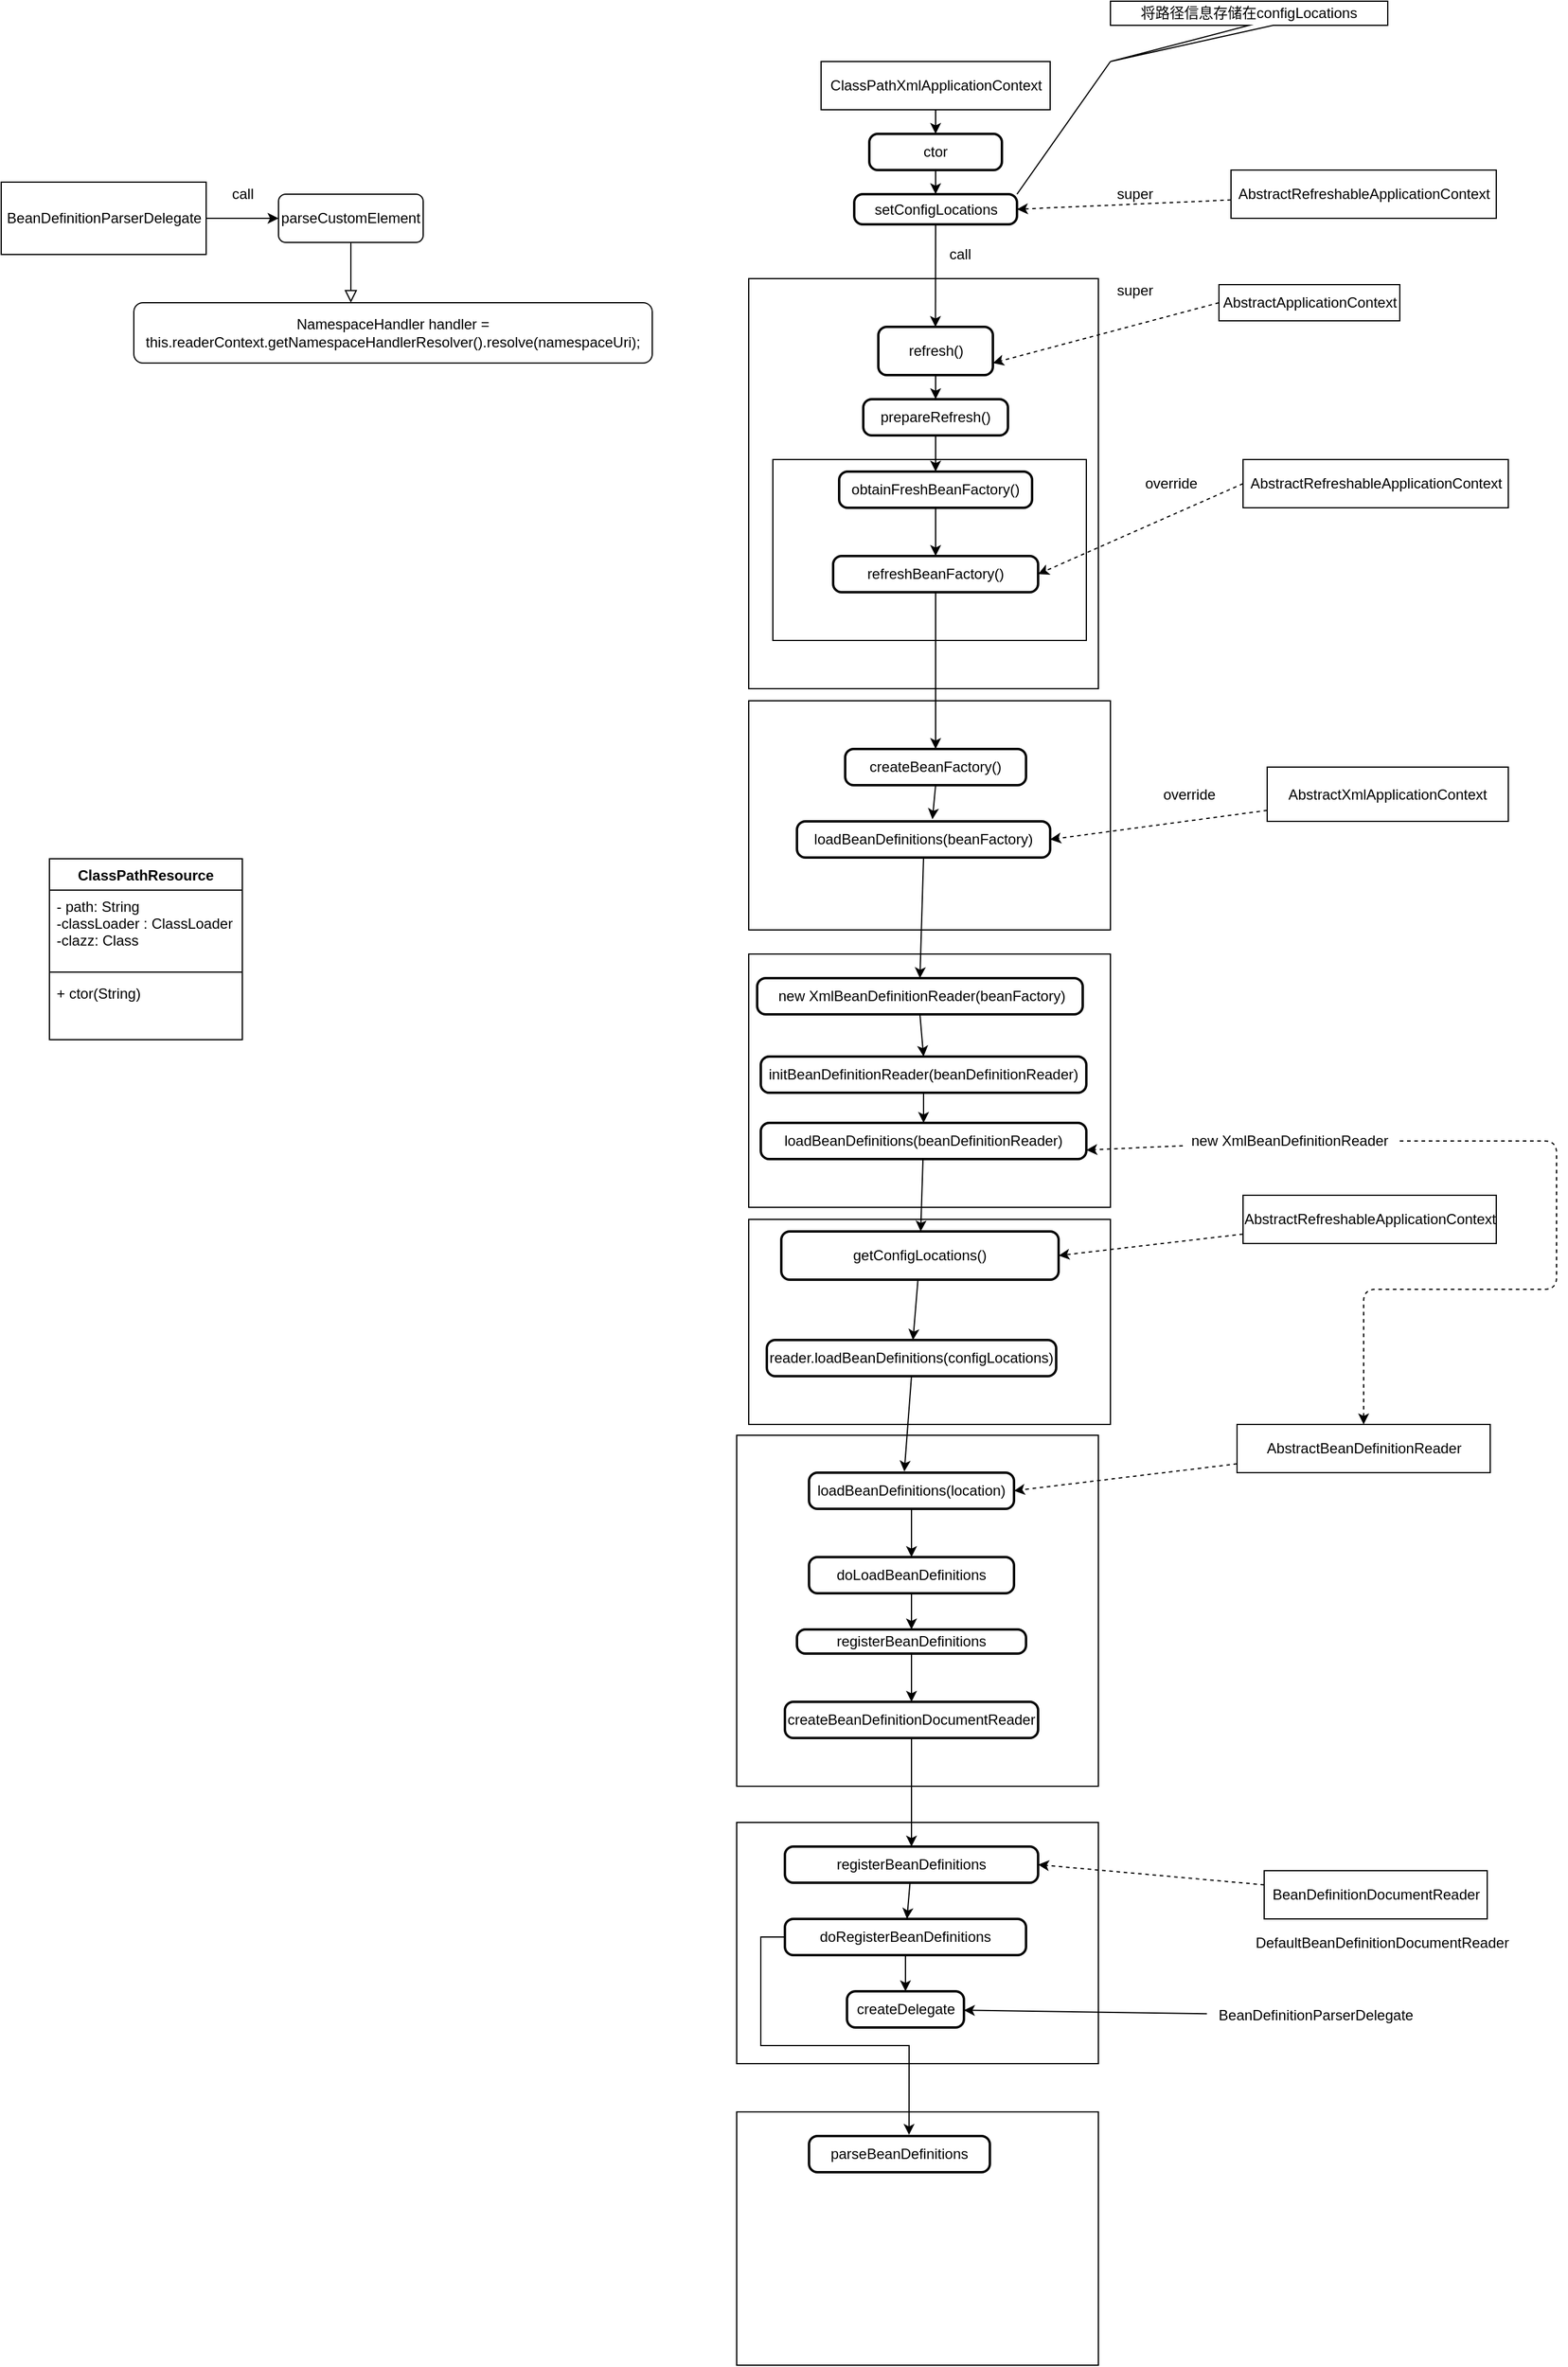 <mxfile version="13.9.2" type="github">
  <diagram id="C5RBs43oDa-KdzZeNtuy" name="Page-1">
    <mxGraphModel dx="1679" dy="1573" grid="1" gridSize="10" guides="1" tooltips="1" connect="1" arrows="1" fold="1" page="1" pageScale="1" pageWidth="827" pageHeight="1169" math="0" shadow="0">
      <root>
        <mxCell id="WIyWlLk6GJQsqaUBKTNV-0" />
        <mxCell id="WIyWlLk6GJQsqaUBKTNV-1" parent="WIyWlLk6GJQsqaUBKTNV-0" />
        <mxCell id="WIyWlLk6GJQsqaUBKTNV-2" value="" style="rounded=0;html=1;jettySize=auto;orthogonalLoop=1;fontSize=11;endArrow=block;endFill=0;endSize=8;strokeWidth=1;shadow=0;labelBackgroundColor=none;edgeStyle=orthogonalEdgeStyle;" parent="WIyWlLk6GJQsqaUBKTNV-1" source="WIyWlLk6GJQsqaUBKTNV-3" edge="1">
          <mxGeometry relative="1" as="geometry">
            <mxPoint x="220" y="170" as="targetPoint" />
          </mxGeometry>
        </mxCell>
        <mxCell id="WIyWlLk6GJQsqaUBKTNV-3" value="parseCustomElement" style="rounded=1;whiteSpace=wrap;html=1;fontSize=12;glass=0;strokeWidth=1;shadow=0;" parent="WIyWlLk6GJQsqaUBKTNV-1" vertex="1">
          <mxGeometry x="160" y="80" width="120" height="40" as="geometry" />
        </mxCell>
        <mxCell id="WIyWlLk6GJQsqaUBKTNV-11" value="NamespaceHandler handler = this.readerContext.getNamespaceHandlerResolver().resolve(namespaceUri);" style="rounded=1;whiteSpace=wrap;html=1;fontSize=12;glass=0;strokeWidth=1;shadow=0;" parent="WIyWlLk6GJQsqaUBKTNV-1" vertex="1">
          <mxGeometry x="40" y="170" width="430" height="50" as="geometry" />
        </mxCell>
        <mxCell id="rMQCLUZE4Jsm2vmZJEsD-1" style="edgeStyle=orthogonalEdgeStyle;rounded=0;orthogonalLoop=1;jettySize=auto;html=1;exitX=1;exitY=0.5;exitDx=0;exitDy=0;entryX=0;entryY=0.5;entryDx=0;entryDy=0;" edge="1" parent="WIyWlLk6GJQsqaUBKTNV-1" source="rMQCLUZE4Jsm2vmZJEsD-0" target="WIyWlLk6GJQsqaUBKTNV-3">
          <mxGeometry relative="1" as="geometry" />
        </mxCell>
        <mxCell id="rMQCLUZE4Jsm2vmZJEsD-0" value="BeanDefinitionParserDelegate" style="html=1;" vertex="1" parent="WIyWlLk6GJQsqaUBKTNV-1">
          <mxGeometry x="-70" y="70" width="170" height="60" as="geometry" />
        </mxCell>
        <mxCell id="rMQCLUZE4Jsm2vmZJEsD-2" value="call" style="text;html=1;resizable=0;autosize=1;align=center;verticalAlign=middle;points=[];fillColor=none;strokeColor=none;rounded=0;" vertex="1" parent="WIyWlLk6GJQsqaUBKTNV-1">
          <mxGeometry x="115" y="70" width="30" height="20" as="geometry" />
        </mxCell>
        <mxCell id="rMQCLUZE4Jsm2vmZJEsD-18" style="edgeStyle=orthogonalEdgeStyle;rounded=0;orthogonalLoop=1;jettySize=auto;html=1;exitX=0.5;exitY=1;exitDx=0;exitDy=0;entryX=0.5;entryY=0;entryDx=0;entryDy=0;" edge="1" parent="WIyWlLk6GJQsqaUBKTNV-1" source="rMQCLUZE4Jsm2vmZJEsD-4" target="rMQCLUZE4Jsm2vmZJEsD-17">
          <mxGeometry relative="1" as="geometry" />
        </mxCell>
        <mxCell id="rMQCLUZE4Jsm2vmZJEsD-4" value="ClassPathXmlApplicationContext" style="html=1;" vertex="1" parent="WIyWlLk6GJQsqaUBKTNV-1">
          <mxGeometry x="610" y="-30" width="190" height="40" as="geometry" />
        </mxCell>
        <mxCell id="rMQCLUZE4Jsm2vmZJEsD-14" style="edgeStyle=orthogonalEdgeStyle;rounded=0;orthogonalLoop=1;jettySize=auto;html=1;exitX=0.5;exitY=1;exitDx=0;exitDy=0;entryX=0.5;entryY=0;entryDx=0;entryDy=0;" edge="1" parent="WIyWlLk6GJQsqaUBKTNV-1" source="rMQCLUZE4Jsm2vmZJEsD-5" target="rMQCLUZE4Jsm2vmZJEsD-9">
          <mxGeometry relative="1" as="geometry" />
        </mxCell>
        <mxCell id="rMQCLUZE4Jsm2vmZJEsD-5" value="refresh()" style="rounded=1;whiteSpace=wrap;html=1;absoluteArcSize=1;arcSize=14;strokeWidth=2;" vertex="1" parent="WIyWlLk6GJQsqaUBKTNV-1">
          <mxGeometry x="657.5" y="190" width="95" height="40" as="geometry" />
        </mxCell>
        <mxCell id="rMQCLUZE4Jsm2vmZJEsD-7" value="call" style="text;html=1;resizable=0;autosize=1;align=center;verticalAlign=middle;points=[];fillColor=none;strokeColor=none;rounded=0;" vertex="1" parent="WIyWlLk6GJQsqaUBKTNV-1">
          <mxGeometry x="710" y="120" width="30" height="20" as="geometry" />
        </mxCell>
        <mxCell id="rMQCLUZE4Jsm2vmZJEsD-8" value="" style="rounded=0;whiteSpace=wrap;html=1;fillColor=none;" vertex="1" parent="WIyWlLk6GJQsqaUBKTNV-1">
          <mxGeometry x="550" y="150" width="290" height="340" as="geometry" />
        </mxCell>
        <mxCell id="rMQCLUZE4Jsm2vmZJEsD-16" style="edgeStyle=orthogonalEdgeStyle;rounded=0;orthogonalLoop=1;jettySize=auto;html=1;exitX=0.5;exitY=1;exitDx=0;exitDy=0;entryX=0.5;entryY=0;entryDx=0;entryDy=0;" edge="1" parent="WIyWlLk6GJQsqaUBKTNV-1" source="rMQCLUZE4Jsm2vmZJEsD-9" target="rMQCLUZE4Jsm2vmZJEsD-15">
          <mxGeometry relative="1" as="geometry" />
        </mxCell>
        <mxCell id="rMQCLUZE4Jsm2vmZJEsD-9" value="prepareRefresh()" style="rounded=1;whiteSpace=wrap;html=1;absoluteArcSize=1;arcSize=14;strokeWidth=2;" vertex="1" parent="WIyWlLk6GJQsqaUBKTNV-1">
          <mxGeometry x="645" y="250" width="120" height="30" as="geometry" />
        </mxCell>
        <mxCell id="rMQCLUZE4Jsm2vmZJEsD-24" style="edgeStyle=none;rounded=0;orthogonalLoop=1;jettySize=auto;html=1;exitX=0.5;exitY=1;exitDx=0;exitDy=0;entryX=0.5;entryY=0;entryDx=0;entryDy=0;" edge="1" parent="WIyWlLk6GJQsqaUBKTNV-1" source="rMQCLUZE4Jsm2vmZJEsD-15" target="rMQCLUZE4Jsm2vmZJEsD-23">
          <mxGeometry relative="1" as="geometry" />
        </mxCell>
        <mxCell id="rMQCLUZE4Jsm2vmZJEsD-15" value="obtainFreshBeanFactory()" style="rounded=1;whiteSpace=wrap;html=1;absoluteArcSize=1;arcSize=14;strokeWidth=2;fillColor=none;" vertex="1" parent="WIyWlLk6GJQsqaUBKTNV-1">
          <mxGeometry x="625" y="310" width="160" height="30" as="geometry" />
        </mxCell>
        <mxCell id="rMQCLUZE4Jsm2vmZJEsD-53" style="edgeStyle=none;rounded=0;orthogonalLoop=1;jettySize=auto;html=1;exitX=0.5;exitY=1;exitDx=0;exitDy=0;entryX=0.5;entryY=0;entryDx=0;entryDy=0;" edge="1" parent="WIyWlLk6GJQsqaUBKTNV-1" source="rMQCLUZE4Jsm2vmZJEsD-17" target="rMQCLUZE4Jsm2vmZJEsD-52">
          <mxGeometry relative="1" as="geometry" />
        </mxCell>
        <mxCell id="rMQCLUZE4Jsm2vmZJEsD-17" value="ctor" style="rounded=1;whiteSpace=wrap;html=1;absoluteArcSize=1;arcSize=14;strokeWidth=2;fillColor=none;" vertex="1" parent="WIyWlLk6GJQsqaUBKTNV-1">
          <mxGeometry x="650" y="30" width="110" height="30" as="geometry" />
        </mxCell>
        <mxCell id="rMQCLUZE4Jsm2vmZJEsD-21" style="rounded=0;orthogonalLoop=1;jettySize=auto;html=1;exitX=0;exitY=0.5;exitDx=0;exitDy=0;entryX=1;entryY=0.75;entryDx=0;entryDy=0;dashed=1;" edge="1" parent="WIyWlLk6GJQsqaUBKTNV-1" source="rMQCLUZE4Jsm2vmZJEsD-20" target="rMQCLUZE4Jsm2vmZJEsD-5">
          <mxGeometry relative="1" as="geometry" />
        </mxCell>
        <mxCell id="rMQCLUZE4Jsm2vmZJEsD-20" value="AbstractApplicationContext" style="html=1;fillColor=none;" vertex="1" parent="WIyWlLk6GJQsqaUBKTNV-1">
          <mxGeometry x="940" y="155" width="150" height="30" as="geometry" />
        </mxCell>
        <mxCell id="rMQCLUZE4Jsm2vmZJEsD-22" value="" style="rounded=0;whiteSpace=wrap;html=1;fillColor=none;" vertex="1" parent="WIyWlLk6GJQsqaUBKTNV-1">
          <mxGeometry x="570" y="300" width="260" height="150" as="geometry" />
        </mxCell>
        <mxCell id="rMQCLUZE4Jsm2vmZJEsD-31" style="edgeStyle=none;rounded=0;orthogonalLoop=1;jettySize=auto;html=1;" edge="1" parent="WIyWlLk6GJQsqaUBKTNV-1" source="rMQCLUZE4Jsm2vmZJEsD-23" target="rMQCLUZE4Jsm2vmZJEsD-30">
          <mxGeometry relative="1" as="geometry" />
        </mxCell>
        <mxCell id="rMQCLUZE4Jsm2vmZJEsD-23" value="refreshBeanFactory()" style="rounded=1;whiteSpace=wrap;html=1;absoluteArcSize=1;arcSize=14;strokeWidth=2;fillColor=none;" vertex="1" parent="WIyWlLk6GJQsqaUBKTNV-1">
          <mxGeometry x="620" y="380" width="170" height="30" as="geometry" />
        </mxCell>
        <mxCell id="rMQCLUZE4Jsm2vmZJEsD-25" value="super" style="text;html=1;resizable=0;autosize=1;align=center;verticalAlign=middle;points=[];fillColor=none;strokeColor=none;rounded=0;" vertex="1" parent="WIyWlLk6GJQsqaUBKTNV-1">
          <mxGeometry x="845" y="150" width="50" height="20" as="geometry" />
        </mxCell>
        <mxCell id="rMQCLUZE4Jsm2vmZJEsD-27" style="edgeStyle=none;rounded=0;orthogonalLoop=1;jettySize=auto;html=1;exitX=0;exitY=0.5;exitDx=0;exitDy=0;entryX=1;entryY=0.5;entryDx=0;entryDy=0;dashed=1;" edge="1" parent="WIyWlLk6GJQsqaUBKTNV-1" source="rMQCLUZE4Jsm2vmZJEsD-26" target="rMQCLUZE4Jsm2vmZJEsD-23">
          <mxGeometry relative="1" as="geometry" />
        </mxCell>
        <mxCell id="rMQCLUZE4Jsm2vmZJEsD-26" value="AbstractRefreshableApplicationContext" style="html=1;fillColor=none;" vertex="1" parent="WIyWlLk6GJQsqaUBKTNV-1">
          <mxGeometry x="960" y="300" width="220" height="40" as="geometry" />
        </mxCell>
        <mxCell id="rMQCLUZE4Jsm2vmZJEsD-28" value="override" style="text;html=1;resizable=0;autosize=1;align=center;verticalAlign=middle;points=[];fillColor=none;strokeColor=none;rounded=0;" vertex="1" parent="WIyWlLk6GJQsqaUBKTNV-1">
          <mxGeometry x="870" y="310" width="60" height="20" as="geometry" />
        </mxCell>
        <mxCell id="rMQCLUZE4Jsm2vmZJEsD-29" value="" style="rounded=0;whiteSpace=wrap;html=1;fillColor=none;" vertex="1" parent="WIyWlLk6GJQsqaUBKTNV-1">
          <mxGeometry x="550" y="500" width="300" height="190" as="geometry" />
        </mxCell>
        <mxCell id="rMQCLUZE4Jsm2vmZJEsD-33" style="edgeStyle=none;rounded=0;orthogonalLoop=1;jettySize=auto;html=1;exitX=0.5;exitY=1;exitDx=0;exitDy=0;entryX=0.535;entryY=-0.057;entryDx=0;entryDy=0;entryPerimeter=0;" edge="1" parent="WIyWlLk6GJQsqaUBKTNV-1" source="rMQCLUZE4Jsm2vmZJEsD-30" target="rMQCLUZE4Jsm2vmZJEsD-32">
          <mxGeometry relative="1" as="geometry" />
        </mxCell>
        <mxCell id="rMQCLUZE4Jsm2vmZJEsD-30" value="createBeanFactory()" style="rounded=1;whiteSpace=wrap;html=1;absoluteArcSize=1;arcSize=14;strokeWidth=2;fillColor=none;" vertex="1" parent="WIyWlLk6GJQsqaUBKTNV-1">
          <mxGeometry x="630" y="540" width="150" height="30" as="geometry" />
        </mxCell>
        <mxCell id="rMQCLUZE4Jsm2vmZJEsD-43" style="edgeStyle=none;rounded=0;orthogonalLoop=1;jettySize=auto;html=1;exitX=0.5;exitY=1;exitDx=0;exitDy=0;entryX=0.5;entryY=0;entryDx=0;entryDy=0;" edge="1" parent="WIyWlLk6GJQsqaUBKTNV-1" source="rMQCLUZE4Jsm2vmZJEsD-32" target="rMQCLUZE4Jsm2vmZJEsD-41">
          <mxGeometry relative="1" as="geometry" />
        </mxCell>
        <mxCell id="rMQCLUZE4Jsm2vmZJEsD-32" value="loadBeanDefinitions(beanFactory)" style="rounded=1;whiteSpace=wrap;html=1;absoluteArcSize=1;arcSize=14;strokeWidth=2;fillColor=none;" vertex="1" parent="WIyWlLk6GJQsqaUBKTNV-1">
          <mxGeometry x="590" y="600" width="210" height="30" as="geometry" />
        </mxCell>
        <mxCell id="rMQCLUZE4Jsm2vmZJEsD-35" style="edgeStyle=none;rounded=0;orthogonalLoop=1;jettySize=auto;html=1;entryX=1;entryY=0.5;entryDx=0;entryDy=0;dashed=1;" edge="1" parent="WIyWlLk6GJQsqaUBKTNV-1" source="rMQCLUZE4Jsm2vmZJEsD-34" target="rMQCLUZE4Jsm2vmZJEsD-32">
          <mxGeometry relative="1" as="geometry" />
        </mxCell>
        <mxCell id="rMQCLUZE4Jsm2vmZJEsD-34" value="AbstractXmlApplicationContext" style="rounded=0;whiteSpace=wrap;html=1;fillColor=none;" vertex="1" parent="WIyWlLk6GJQsqaUBKTNV-1">
          <mxGeometry x="980" y="555" width="200" height="45" as="geometry" />
        </mxCell>
        <mxCell id="rMQCLUZE4Jsm2vmZJEsD-36" value="override" style="text;html=1;resizable=0;autosize=1;align=center;verticalAlign=middle;points=[];fillColor=none;strokeColor=none;rounded=0;" vertex="1" parent="WIyWlLk6GJQsqaUBKTNV-1">
          <mxGeometry x="885" y="567.5" width="60" height="20" as="geometry" />
        </mxCell>
        <mxCell id="rMQCLUZE4Jsm2vmZJEsD-37" value="ClassPathResource" style="swimlane;fontStyle=1;align=center;verticalAlign=top;childLayout=stackLayout;horizontal=1;startSize=26;horizontalStack=0;resizeParent=1;resizeParentMax=0;resizeLast=0;collapsible=1;marginBottom=0;fillColor=none;" vertex="1" parent="WIyWlLk6GJQsqaUBKTNV-1">
          <mxGeometry x="-30" y="631" width="160" height="150" as="geometry" />
        </mxCell>
        <mxCell id="rMQCLUZE4Jsm2vmZJEsD-38" value="- path: String&#xa;-classLoader : ClassLoader&#xa;-clazz: Class" style="text;strokeColor=none;fillColor=none;align=left;verticalAlign=top;spacingLeft=4;spacingRight=4;overflow=hidden;rotatable=0;points=[[0,0.5],[1,0.5]];portConstraint=eastwest;" vertex="1" parent="rMQCLUZE4Jsm2vmZJEsD-37">
          <mxGeometry y="26" width="160" height="64" as="geometry" />
        </mxCell>
        <mxCell id="rMQCLUZE4Jsm2vmZJEsD-39" value="" style="line;strokeWidth=1;fillColor=none;align=left;verticalAlign=middle;spacingTop=-1;spacingLeft=3;spacingRight=3;rotatable=0;labelPosition=right;points=[];portConstraint=eastwest;" vertex="1" parent="rMQCLUZE4Jsm2vmZJEsD-37">
          <mxGeometry y="90" width="160" height="8" as="geometry" />
        </mxCell>
        <mxCell id="rMQCLUZE4Jsm2vmZJEsD-40" value="+ ctor(String)" style="text;strokeColor=none;fillColor=none;align=left;verticalAlign=top;spacingLeft=4;spacingRight=4;overflow=hidden;rotatable=0;points=[[0,0.5],[1,0.5]];portConstraint=eastwest;" vertex="1" parent="rMQCLUZE4Jsm2vmZJEsD-37">
          <mxGeometry y="98" width="160" height="52" as="geometry" />
        </mxCell>
        <mxCell id="rMQCLUZE4Jsm2vmZJEsD-45" style="edgeStyle=none;rounded=0;orthogonalLoop=1;jettySize=auto;html=1;exitX=0.5;exitY=1;exitDx=0;exitDy=0;entryX=0.5;entryY=0;entryDx=0;entryDy=0;" edge="1" parent="WIyWlLk6GJQsqaUBKTNV-1" source="rMQCLUZE4Jsm2vmZJEsD-41" target="rMQCLUZE4Jsm2vmZJEsD-44">
          <mxGeometry relative="1" as="geometry" />
        </mxCell>
        <mxCell id="rMQCLUZE4Jsm2vmZJEsD-41" value="&amp;nbsp;new XmlBeanDefinitionReader(beanFactory)" style="rounded=1;whiteSpace=wrap;html=1;absoluteArcSize=1;arcSize=14;strokeWidth=2;fillColor=none;" vertex="1" parent="WIyWlLk6GJQsqaUBKTNV-1">
          <mxGeometry x="557" y="730" width="270" height="30" as="geometry" />
        </mxCell>
        <mxCell id="rMQCLUZE4Jsm2vmZJEsD-42" value="" style="rounded=0;whiteSpace=wrap;html=1;fillColor=none;" vertex="1" parent="WIyWlLk6GJQsqaUBKTNV-1">
          <mxGeometry x="550" y="710" width="300" height="210" as="geometry" />
        </mxCell>
        <mxCell id="rMQCLUZE4Jsm2vmZJEsD-47" style="edgeStyle=none;rounded=0;orthogonalLoop=1;jettySize=auto;html=1;exitX=0.5;exitY=1;exitDx=0;exitDy=0;entryX=0.5;entryY=0;entryDx=0;entryDy=0;" edge="1" parent="WIyWlLk6GJQsqaUBKTNV-1" source="rMQCLUZE4Jsm2vmZJEsD-44" target="rMQCLUZE4Jsm2vmZJEsD-46">
          <mxGeometry relative="1" as="geometry" />
        </mxCell>
        <mxCell id="rMQCLUZE4Jsm2vmZJEsD-44" value="initBeanDefinitionReader(beanDefinitionReader)" style="rounded=1;whiteSpace=wrap;html=1;absoluteArcSize=1;arcSize=14;strokeWidth=2;fillColor=none;" vertex="1" parent="WIyWlLk6GJQsqaUBKTNV-1">
          <mxGeometry x="560" y="795" width="270" height="30" as="geometry" />
        </mxCell>
        <mxCell id="rMQCLUZE4Jsm2vmZJEsD-49" style="edgeStyle=none;rounded=0;orthogonalLoop=1;jettySize=auto;html=1;" edge="1" parent="WIyWlLk6GJQsqaUBKTNV-1" source="rMQCLUZE4Jsm2vmZJEsD-46" target="rMQCLUZE4Jsm2vmZJEsD-48">
          <mxGeometry relative="1" as="geometry" />
        </mxCell>
        <mxCell id="rMQCLUZE4Jsm2vmZJEsD-46" value="loadBeanDefinitions(beanDefinitionReader)" style="rounded=1;whiteSpace=wrap;html=1;absoluteArcSize=1;arcSize=14;strokeWidth=2;fillColor=none;" vertex="1" parent="WIyWlLk6GJQsqaUBKTNV-1">
          <mxGeometry x="560" y="850" width="270" height="30" as="geometry" />
        </mxCell>
        <mxCell id="rMQCLUZE4Jsm2vmZJEsD-64" style="edgeStyle=none;curved=1;orthogonalLoop=1;jettySize=auto;html=1;endArrow=classic;endFill=1;" edge="1" parent="WIyWlLk6GJQsqaUBKTNV-1" source="rMQCLUZE4Jsm2vmZJEsD-48" target="rMQCLUZE4Jsm2vmZJEsD-62">
          <mxGeometry relative="1" as="geometry" />
        </mxCell>
        <mxCell id="rMQCLUZE4Jsm2vmZJEsD-48" value="getConfigLocations()" style="rounded=1;whiteSpace=wrap;html=1;absoluteArcSize=1;arcSize=14;strokeWidth=2;fillColor=none;" vertex="1" parent="WIyWlLk6GJQsqaUBKTNV-1">
          <mxGeometry x="577" y="940" width="230" height="40" as="geometry" />
        </mxCell>
        <mxCell id="rMQCLUZE4Jsm2vmZJEsD-51" style="edgeStyle=none;rounded=0;orthogonalLoop=1;jettySize=auto;html=1;entryX=1;entryY=0.5;entryDx=0;entryDy=0;dashed=1;" edge="1" parent="WIyWlLk6GJQsqaUBKTNV-1" source="rMQCLUZE4Jsm2vmZJEsD-50" target="rMQCLUZE4Jsm2vmZJEsD-48">
          <mxGeometry relative="1" as="geometry" />
        </mxCell>
        <mxCell id="rMQCLUZE4Jsm2vmZJEsD-50" value="AbstractRefreshableApplicationContext" style="html=1;fillColor=none;" vertex="1" parent="WIyWlLk6GJQsqaUBKTNV-1">
          <mxGeometry x="960" y="910" width="210" height="40" as="geometry" />
        </mxCell>
        <mxCell id="rMQCLUZE4Jsm2vmZJEsD-54" style="edgeStyle=none;rounded=0;orthogonalLoop=1;jettySize=auto;html=1;exitX=0.5;exitY=1;exitDx=0;exitDy=0;entryX=0.534;entryY=0.118;entryDx=0;entryDy=0;entryPerimeter=0;" edge="1" parent="WIyWlLk6GJQsqaUBKTNV-1" source="rMQCLUZE4Jsm2vmZJEsD-52" target="rMQCLUZE4Jsm2vmZJEsD-8">
          <mxGeometry relative="1" as="geometry" />
        </mxCell>
        <mxCell id="rMQCLUZE4Jsm2vmZJEsD-52" value="setConfigLocations" style="rounded=1;whiteSpace=wrap;html=1;absoluteArcSize=1;arcSize=14;strokeWidth=2;fillColor=none;" vertex="1" parent="WIyWlLk6GJQsqaUBKTNV-1">
          <mxGeometry x="637.5" y="80" width="135" height="25" as="geometry" />
        </mxCell>
        <mxCell id="rMQCLUZE4Jsm2vmZJEsD-56" style="edgeStyle=none;rounded=0;orthogonalLoop=1;jettySize=auto;html=1;entryX=1;entryY=0.5;entryDx=0;entryDy=0;dashed=1;" edge="1" parent="WIyWlLk6GJQsqaUBKTNV-1" source="rMQCLUZE4Jsm2vmZJEsD-55" target="rMQCLUZE4Jsm2vmZJEsD-52">
          <mxGeometry relative="1" as="geometry" />
        </mxCell>
        <mxCell id="rMQCLUZE4Jsm2vmZJEsD-55" value="AbstractRefreshableApplicationContext" style="html=1;fillColor=none;" vertex="1" parent="WIyWlLk6GJQsqaUBKTNV-1">
          <mxGeometry x="950" y="60" width="220" height="40" as="geometry" />
        </mxCell>
        <mxCell id="rMQCLUZE4Jsm2vmZJEsD-57" value="super" style="text;html=1;resizable=0;autosize=1;align=center;verticalAlign=middle;points=[];fillColor=none;strokeColor=none;rounded=0;" vertex="1" parent="WIyWlLk6GJQsqaUBKTNV-1">
          <mxGeometry x="845" y="70" width="50" height="20" as="geometry" />
        </mxCell>
        <mxCell id="rMQCLUZE4Jsm2vmZJEsD-60" style="edgeStyle=none;rounded=0;orthogonalLoop=1;jettySize=auto;html=1;exitX=0;exitY=0;exitDx=0;exitDy=50;exitPerimeter=0;dashed=1;strokeColor=none;" edge="1" parent="WIyWlLk6GJQsqaUBKTNV-1" source="rMQCLUZE4Jsm2vmZJEsD-59">
          <mxGeometry relative="1" as="geometry">
            <mxPoint x="780" y="90" as="targetPoint" />
          </mxGeometry>
        </mxCell>
        <mxCell id="rMQCLUZE4Jsm2vmZJEsD-61" style="edgeStyle=none;orthogonalLoop=1;jettySize=auto;html=1;entryX=1;entryY=0;entryDx=0;entryDy=0;exitX=0;exitY=0;exitDx=0;exitDy=50;exitPerimeter=0;curved=1;endArrow=none;endFill=0;" edge="1" parent="WIyWlLk6GJQsqaUBKTNV-1" source="rMQCLUZE4Jsm2vmZJEsD-59" target="rMQCLUZE4Jsm2vmZJEsD-52">
          <mxGeometry relative="1" as="geometry" />
        </mxCell>
        <mxCell id="rMQCLUZE4Jsm2vmZJEsD-59" value="将路径信息存储在configLocations" style="shape=callout;whiteSpace=wrap;html=1;perimeter=calloutPerimeter;fillColor=none;position2=0;" vertex="1" parent="WIyWlLk6GJQsqaUBKTNV-1">
          <mxGeometry x="850" y="-80" width="230" height="50" as="geometry" />
        </mxCell>
        <mxCell id="rMQCLUZE4Jsm2vmZJEsD-68" style="edgeStyle=none;curved=1;orthogonalLoop=1;jettySize=auto;html=1;exitX=0.5;exitY=1;exitDx=0;exitDy=0;entryX=0.465;entryY=-0.033;entryDx=0;entryDy=0;entryPerimeter=0;endArrow=classic;endFill=1;" edge="1" parent="WIyWlLk6GJQsqaUBKTNV-1" source="rMQCLUZE4Jsm2vmZJEsD-62" target="rMQCLUZE4Jsm2vmZJEsD-67">
          <mxGeometry relative="1" as="geometry" />
        </mxCell>
        <mxCell id="rMQCLUZE4Jsm2vmZJEsD-62" value="reader.loadBeanDefinitions(configLocations)" style="rounded=1;whiteSpace=wrap;html=1;absoluteArcSize=1;arcSize=14;strokeWidth=2;fillColor=none;" vertex="1" parent="WIyWlLk6GJQsqaUBKTNV-1">
          <mxGeometry x="565" y="1030" width="240" height="30" as="geometry" />
        </mxCell>
        <mxCell id="rMQCLUZE4Jsm2vmZJEsD-66" value="" style="rounded=0;whiteSpace=wrap;html=1;strokeColor=#000000;fillColor=none;" vertex="1" parent="WIyWlLk6GJQsqaUBKTNV-1">
          <mxGeometry x="540" y="1109" width="300" height="291" as="geometry" />
        </mxCell>
        <mxCell id="rMQCLUZE4Jsm2vmZJEsD-76" style="edgeStyle=orthogonalEdgeStyle;orthogonalLoop=1;jettySize=auto;html=1;entryX=0.5;entryY=0;entryDx=0;entryDy=0;endArrow=classic;endFill=1;" edge="1" parent="WIyWlLk6GJQsqaUBKTNV-1" source="rMQCLUZE4Jsm2vmZJEsD-67" target="rMQCLUZE4Jsm2vmZJEsD-75">
          <mxGeometry relative="1" as="geometry" />
        </mxCell>
        <mxCell id="rMQCLUZE4Jsm2vmZJEsD-67" value="loadBeanDefinitions(location)" style="rounded=1;whiteSpace=wrap;html=1;absoluteArcSize=1;arcSize=14;strokeWidth=2;fillColor=none;" vertex="1" parent="WIyWlLk6GJQsqaUBKTNV-1">
          <mxGeometry x="600" y="1140" width="170" height="30" as="geometry" />
        </mxCell>
        <mxCell id="rMQCLUZE4Jsm2vmZJEsD-69" value="" style="rounded=0;whiteSpace=wrap;html=1;strokeColor=#000000;fillColor=none;" vertex="1" parent="WIyWlLk6GJQsqaUBKTNV-1">
          <mxGeometry x="550" y="930" width="300" height="170" as="geometry" />
        </mxCell>
        <mxCell id="rMQCLUZE4Jsm2vmZJEsD-71" style="edgeStyle=none;curved=1;orthogonalLoop=1;jettySize=auto;html=1;entryX=1;entryY=0.5;entryDx=0;entryDy=0;endArrow=classic;endFill=1;dashed=1;" edge="1" parent="WIyWlLk6GJQsqaUBKTNV-1" source="rMQCLUZE4Jsm2vmZJEsD-70" target="rMQCLUZE4Jsm2vmZJEsD-67">
          <mxGeometry relative="1" as="geometry" />
        </mxCell>
        <mxCell id="rMQCLUZE4Jsm2vmZJEsD-70" value="AbstractBeanDefinitionReader" style="html=1;fillColor=none;" vertex="1" parent="WIyWlLk6GJQsqaUBKTNV-1">
          <mxGeometry x="955" y="1100" width="210" height="40" as="geometry" />
        </mxCell>
        <mxCell id="rMQCLUZE4Jsm2vmZJEsD-73" style="edgeStyle=none;curved=1;orthogonalLoop=1;jettySize=auto;html=1;entryX=1;entryY=0.75;entryDx=0;entryDy=0;dashed=1;endArrow=classic;endFill=1;" edge="1" parent="WIyWlLk6GJQsqaUBKTNV-1" source="rMQCLUZE4Jsm2vmZJEsD-72" target="rMQCLUZE4Jsm2vmZJEsD-46">
          <mxGeometry relative="1" as="geometry" />
        </mxCell>
        <mxCell id="rMQCLUZE4Jsm2vmZJEsD-74" style="edgeStyle=orthogonalEdgeStyle;orthogonalLoop=1;jettySize=auto;html=1;entryX=0.5;entryY=0;entryDx=0;entryDy=0;dashed=1;endArrow=classic;endFill=1;" edge="1" parent="WIyWlLk6GJQsqaUBKTNV-1" source="rMQCLUZE4Jsm2vmZJEsD-72" target="rMQCLUZE4Jsm2vmZJEsD-70">
          <mxGeometry relative="1" as="geometry">
            <Array as="points">
              <mxPoint x="1220" y="865" />
              <mxPoint x="1220" y="988" />
              <mxPoint x="1060" y="988" />
            </Array>
          </mxGeometry>
        </mxCell>
        <mxCell id="rMQCLUZE4Jsm2vmZJEsD-72" value="new XmlBeanDefinitionReader&amp;nbsp;" style="text;html=1;resizable=0;autosize=1;align=center;verticalAlign=middle;points=[];fillColor=none;strokeColor=none;rounded=0;" vertex="1" parent="WIyWlLk6GJQsqaUBKTNV-1">
          <mxGeometry x="910" y="855" width="180" height="20" as="geometry" />
        </mxCell>
        <mxCell id="rMQCLUZE4Jsm2vmZJEsD-80" style="edgeStyle=orthogonalEdgeStyle;rounded=0;orthogonalLoop=1;jettySize=auto;html=1;entryX=0.5;entryY=0;entryDx=0;entryDy=0;" edge="1" parent="WIyWlLk6GJQsqaUBKTNV-1" source="rMQCLUZE4Jsm2vmZJEsD-75" target="rMQCLUZE4Jsm2vmZJEsD-78">
          <mxGeometry relative="1" as="geometry" />
        </mxCell>
        <mxCell id="rMQCLUZE4Jsm2vmZJEsD-75" value="doLoadBeanDefinitions" style="rounded=1;whiteSpace=wrap;html=1;absoluteArcSize=1;arcSize=14;strokeWidth=2;fillColor=none;" vertex="1" parent="WIyWlLk6GJQsqaUBKTNV-1">
          <mxGeometry x="600" y="1210" width="170" height="30" as="geometry" />
        </mxCell>
        <mxCell id="rMQCLUZE4Jsm2vmZJEsD-82" value="" style="edgeStyle=orthogonalEdgeStyle;rounded=0;orthogonalLoop=1;jettySize=auto;html=1;" edge="1" parent="WIyWlLk6GJQsqaUBKTNV-1" source="rMQCLUZE4Jsm2vmZJEsD-78" target="rMQCLUZE4Jsm2vmZJEsD-81">
          <mxGeometry relative="1" as="geometry" />
        </mxCell>
        <mxCell id="rMQCLUZE4Jsm2vmZJEsD-78" value="registerBeanDefinitions" style="rounded=1;whiteSpace=wrap;html=1;absoluteArcSize=1;arcSize=14;strokeWidth=2;" vertex="1" parent="WIyWlLk6GJQsqaUBKTNV-1">
          <mxGeometry x="590" y="1270" width="190" height="20" as="geometry" />
        </mxCell>
        <mxCell id="rMQCLUZE4Jsm2vmZJEsD-87" style="edgeStyle=orthogonalEdgeStyle;rounded=0;orthogonalLoop=1;jettySize=auto;html=1;entryX=0.5;entryY=0;entryDx=0;entryDy=0;" edge="1" parent="WIyWlLk6GJQsqaUBKTNV-1" source="rMQCLUZE4Jsm2vmZJEsD-81" target="rMQCLUZE4Jsm2vmZJEsD-86">
          <mxGeometry relative="1" as="geometry" />
        </mxCell>
        <mxCell id="rMQCLUZE4Jsm2vmZJEsD-81" value="createBeanDefinitionDocumentReader" style="rounded=1;whiteSpace=wrap;html=1;absoluteArcSize=1;arcSize=14;strokeWidth=2;" vertex="1" parent="WIyWlLk6GJQsqaUBKTNV-1">
          <mxGeometry x="580" y="1330" width="210" height="30" as="geometry" />
        </mxCell>
        <mxCell id="rMQCLUZE4Jsm2vmZJEsD-88" style="rounded=0;orthogonalLoop=1;jettySize=auto;html=1;entryX=1;entryY=0.5;entryDx=0;entryDy=0;dashed=1;" edge="1" parent="WIyWlLk6GJQsqaUBKTNV-1" source="rMQCLUZE4Jsm2vmZJEsD-83" target="rMQCLUZE4Jsm2vmZJEsD-86">
          <mxGeometry relative="1" as="geometry" />
        </mxCell>
        <mxCell id="rMQCLUZE4Jsm2vmZJEsD-83" value="BeanDefinitionDocumentReader" style="html=1;" vertex="1" parent="WIyWlLk6GJQsqaUBKTNV-1">
          <mxGeometry x="977.5" y="1470" width="185" height="40" as="geometry" />
        </mxCell>
        <mxCell id="rMQCLUZE4Jsm2vmZJEsD-84" value="" style="rounded=0;whiteSpace=wrap;html=1;fillColor=none;" vertex="1" parent="WIyWlLk6GJQsqaUBKTNV-1">
          <mxGeometry x="540" y="1430" width="300" height="200" as="geometry" />
        </mxCell>
        <mxCell id="rMQCLUZE4Jsm2vmZJEsD-85" value="DefaultBeanDefinitionDocumentReader" style="text;html=1;resizable=0;autosize=1;align=center;verticalAlign=middle;points=[];fillColor=none;strokeColor=none;rounded=0;" vertex="1" parent="WIyWlLk6GJQsqaUBKTNV-1">
          <mxGeometry x="960" y="1520" width="230" height="20" as="geometry" />
        </mxCell>
        <mxCell id="rMQCLUZE4Jsm2vmZJEsD-90" value="" style="edgeStyle=none;rounded=0;orthogonalLoop=1;jettySize=auto;html=1;" edge="1" parent="WIyWlLk6GJQsqaUBKTNV-1" source="rMQCLUZE4Jsm2vmZJEsD-86" target="rMQCLUZE4Jsm2vmZJEsD-89">
          <mxGeometry relative="1" as="geometry" />
        </mxCell>
        <mxCell id="rMQCLUZE4Jsm2vmZJEsD-86" value="registerBeanDefinitions" style="rounded=1;whiteSpace=wrap;html=1;absoluteArcSize=1;arcSize=14;strokeWidth=2;fillColor=none;" vertex="1" parent="WIyWlLk6GJQsqaUBKTNV-1">
          <mxGeometry x="580" y="1450" width="210" height="30" as="geometry" />
        </mxCell>
        <mxCell id="rMQCLUZE4Jsm2vmZJEsD-92" value="" style="edgeStyle=none;rounded=0;orthogonalLoop=1;jettySize=auto;html=1;" edge="1" parent="WIyWlLk6GJQsqaUBKTNV-1" source="rMQCLUZE4Jsm2vmZJEsD-89" target="rMQCLUZE4Jsm2vmZJEsD-91">
          <mxGeometry relative="1" as="geometry" />
        </mxCell>
        <mxCell id="rMQCLUZE4Jsm2vmZJEsD-99" style="edgeStyle=orthogonalEdgeStyle;rounded=0;orthogonalLoop=1;jettySize=auto;html=1;exitX=0;exitY=0.5;exitDx=0;exitDy=0;entryX=0.553;entryY=-0.033;entryDx=0;entryDy=0;entryPerimeter=0;" edge="1" parent="WIyWlLk6GJQsqaUBKTNV-1" source="rMQCLUZE4Jsm2vmZJEsD-89" target="rMQCLUZE4Jsm2vmZJEsD-98">
          <mxGeometry relative="1" as="geometry" />
        </mxCell>
        <mxCell id="rMQCLUZE4Jsm2vmZJEsD-89" value="doRegisterBeanDefinitions" style="rounded=1;whiteSpace=wrap;html=1;absoluteArcSize=1;arcSize=14;strokeWidth=2;fillColor=none;" vertex="1" parent="WIyWlLk6GJQsqaUBKTNV-1">
          <mxGeometry x="580" y="1510" width="200" height="30" as="geometry" />
        </mxCell>
        <mxCell id="rMQCLUZE4Jsm2vmZJEsD-91" value="createDelegate" style="rounded=1;whiteSpace=wrap;html=1;absoluteArcSize=1;arcSize=14;strokeWidth=2;fillColor=none;" vertex="1" parent="WIyWlLk6GJQsqaUBKTNV-1">
          <mxGeometry x="631.5" y="1570" width="97" height="30" as="geometry" />
        </mxCell>
        <mxCell id="rMQCLUZE4Jsm2vmZJEsD-95" style="edgeStyle=none;rounded=0;orthogonalLoop=1;jettySize=auto;html=1;" edge="1" parent="WIyWlLk6GJQsqaUBKTNV-1" source="rMQCLUZE4Jsm2vmZJEsD-93" target="rMQCLUZE4Jsm2vmZJEsD-91">
          <mxGeometry relative="1" as="geometry" />
        </mxCell>
        <mxCell id="rMQCLUZE4Jsm2vmZJEsD-93" value="BeanDefinitionParserDelegate" style="text;html=1;resizable=0;autosize=1;align=center;verticalAlign=middle;points=[];fillColor=none;strokeColor=none;rounded=0;" vertex="1" parent="WIyWlLk6GJQsqaUBKTNV-1">
          <mxGeometry x="930" y="1580" width="180" height="20" as="geometry" />
        </mxCell>
        <mxCell id="rMQCLUZE4Jsm2vmZJEsD-97" value="" style="rounded=0;whiteSpace=wrap;html=1;fillColor=none;" vertex="1" parent="WIyWlLk6GJQsqaUBKTNV-1">
          <mxGeometry x="540" y="1670" width="300" height="210" as="geometry" />
        </mxCell>
        <mxCell id="rMQCLUZE4Jsm2vmZJEsD-98" value="parseBeanDefinitions" style="rounded=1;whiteSpace=wrap;html=1;absoluteArcSize=1;arcSize=14;strokeWidth=2;fillColor=none;" vertex="1" parent="WIyWlLk6GJQsqaUBKTNV-1">
          <mxGeometry x="600" y="1690" width="150" height="30" as="geometry" />
        </mxCell>
      </root>
    </mxGraphModel>
  </diagram>
</mxfile>
